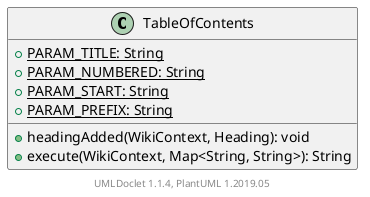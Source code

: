 @startuml

    class TableOfContents [[TableOfContents.html]] {
        {static} +PARAM_TITLE: String
        {static} +PARAM_NUMBERED: String
        {static} +PARAM_START: String
        {static} +PARAM_PREFIX: String
        +headingAdded(WikiContext, Heading): void
        +execute(WikiContext, Map<String, String>): String
    }


    center footer UMLDoclet 1.1.4, PlantUML 1.2019.05
@enduml
